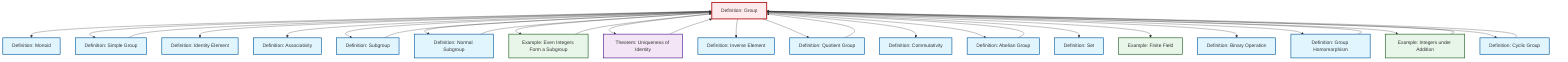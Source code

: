 graph TD
    classDef definition fill:#e1f5fe,stroke:#01579b,stroke-width:2px
    classDef theorem fill:#f3e5f5,stroke:#4a148c,stroke-width:2px
    classDef axiom fill:#fff3e0,stroke:#e65100,stroke-width:2px
    classDef example fill:#e8f5e9,stroke:#1b5e20,stroke-width:2px
    classDef current fill:#ffebee,stroke:#b71c1c,stroke-width:3px
    def-group["Definition: Group"]:::definition
    def-associativity["Definition: Associativity"]:::definition
    def-identity-element["Definition: Identity Element"]:::definition
    def-monoid["Definition: Monoid"]:::definition
    def-abelian-group["Definition: Abelian Group"]:::definition
    thm-unique-identity["Theorem: Uniqueness of Identity"]:::theorem
    def-quotient-group["Definition: Quotient Group"]:::definition
    def-set["Definition: Set"]:::definition
    def-inverse-element["Definition: Inverse Element"]:::definition
    def-subgroup["Definition: Subgroup"]:::definition
    def-cyclic-group["Definition: Cyclic Group"]:::definition
    def-normal-subgroup["Definition: Normal Subgroup"]:::definition
    ex-finite-field["Example: Finite Field"]:::example
    def-commutativity["Definition: Commutativity"]:::definition
    def-simple-group["Definition: Simple Group"]:::definition
    def-binary-operation["Definition: Binary Operation"]:::definition
    ex-even-integers-subgroup["Example: Even Integers Form a Subgroup"]:::example
    def-homomorphism["Definition: Group Homomorphism"]:::definition
    ex-integers-addition["Example: Integers under Addition"]:::example
    def-homomorphism --> def-group
    thm-unique-identity --> def-group
    def-subgroup --> def-group
    def-group --> def-monoid
    def-group --> def-simple-group
    def-group --> def-identity-element
    def-normal-subgroup --> def-group
    def-group --> def-associativity
    def-group --> def-subgroup
    def-cyclic-group --> def-group
    def-group --> def-normal-subgroup
    def-group --> ex-even-integers-subgroup
    def-group --> thm-unique-identity
    ex-even-integers-subgroup --> def-group
    def-quotient-group --> def-group
    def-group --> def-inverse-element
    def-group --> def-quotient-group
    def-simple-group --> def-group
    def-group --> def-commutativity
    ex-integers-addition --> def-group
    def-abelian-group --> def-group
    def-group --> def-abelian-group
    def-group --> def-set
    def-group --> ex-finite-field
    def-group --> def-binary-operation
    def-group --> def-homomorphism
    def-group --> ex-integers-addition
    def-group --> def-cyclic-group
    class def-group current